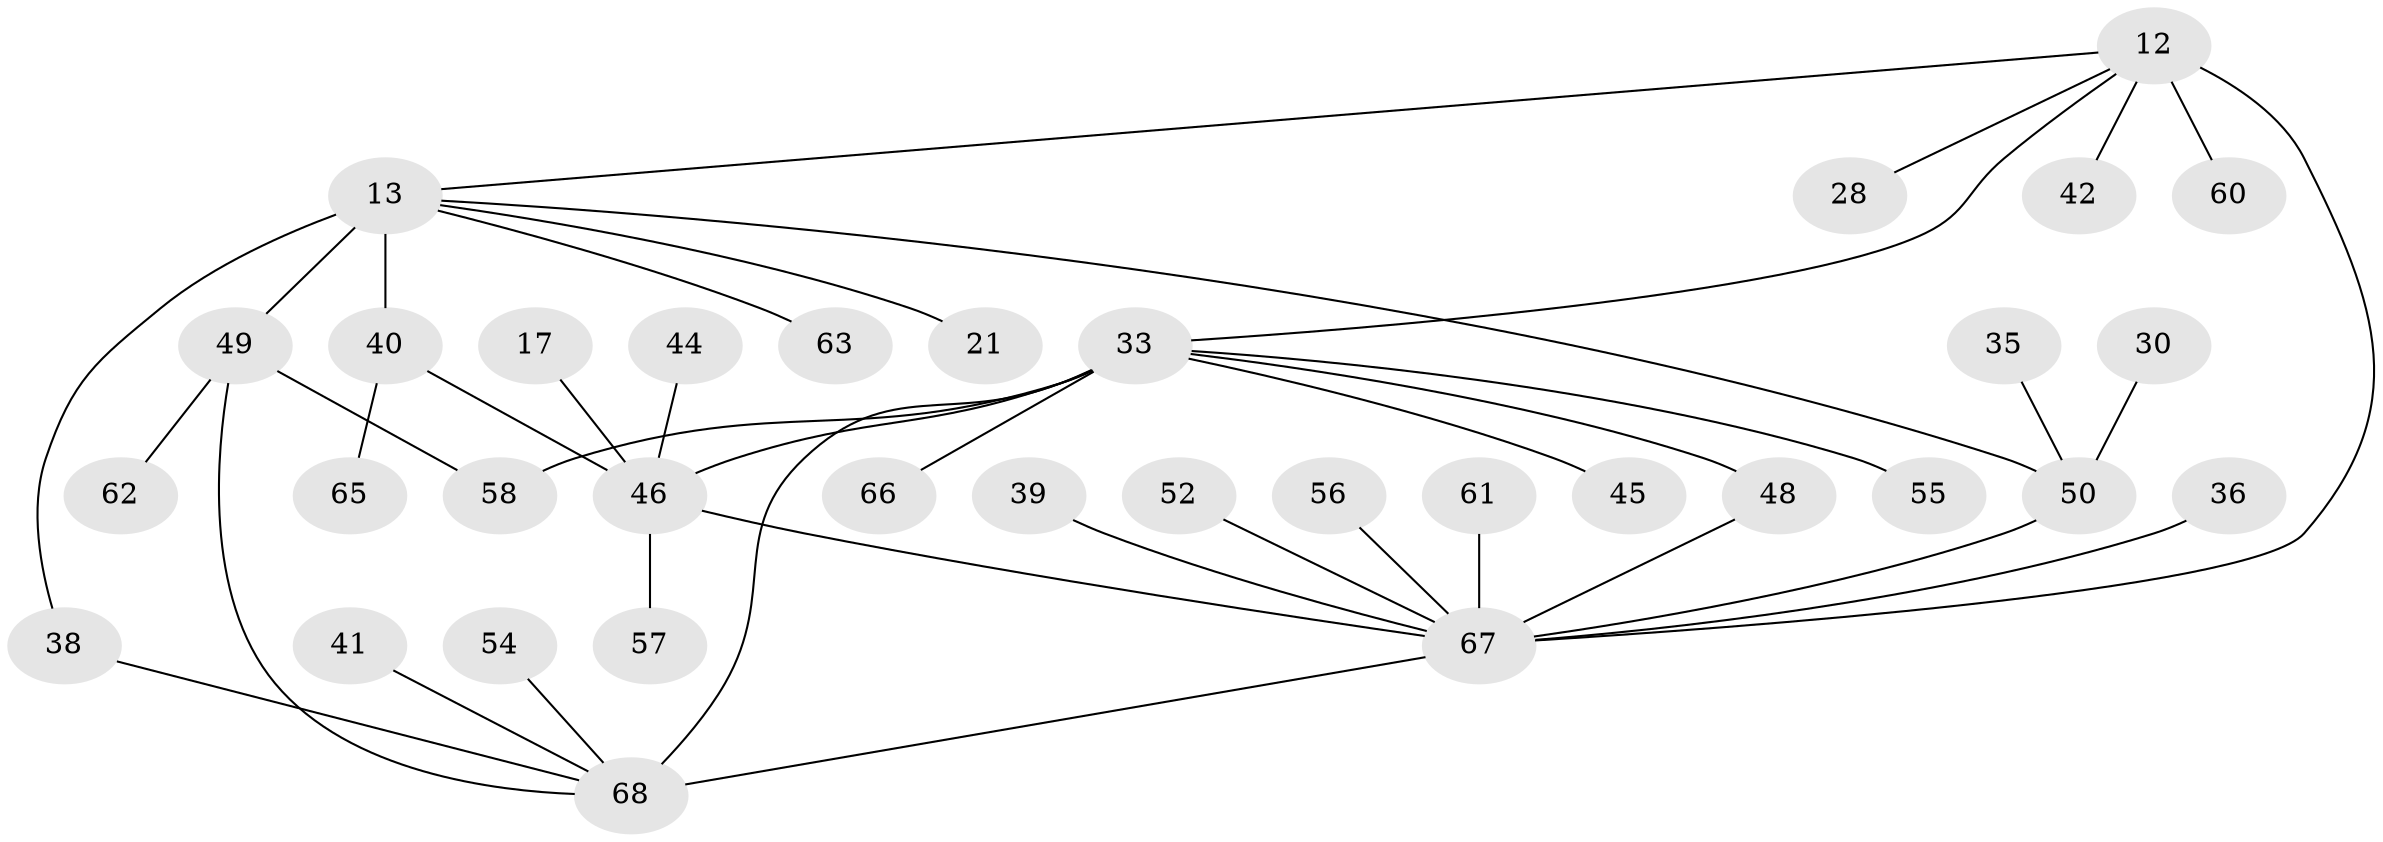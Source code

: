 // original degree distribution, {7: 0.014705882352941176, 4: 0.014705882352941176, 8: 0.058823529411764705, 9: 0.029411764705882353, 6: 0.014705882352941176, 5: 0.04411764705882353, 3: 0.029411764705882353, 11: 0.014705882352941176, 2: 0.2647058823529412, 1: 0.5147058823529411}
// Generated by graph-tools (version 1.1) at 2025/57/03/04/25 21:57:40]
// undirected, 34 vertices, 41 edges
graph export_dot {
graph [start="1"]
  node [color=gray90,style=filled];
  12 [super="+10"];
  13;
  17;
  21;
  28;
  30;
  33 [super="+32"];
  35;
  36;
  38;
  39;
  40 [super="+8"];
  41 [super="+31"];
  42;
  44;
  45;
  46 [super="+9"];
  48 [super="+23"];
  49 [super="+16+15+20+43"];
  50 [super="+3+22+26"];
  52;
  54 [super="+24"];
  55;
  56;
  57;
  58 [super="+47+51"];
  60 [super="+27"];
  61;
  62 [super="+59"];
  63;
  65 [super="+18"];
  66;
  67 [super="+34+64"];
  68 [super="+4+37"];
  12 -- 28;
  12 -- 42;
  12 -- 13;
  12 -- 60;
  12 -- 67 [weight=3];
  12 -- 33;
  13 -- 21;
  13 -- 38;
  13 -- 40 [weight=2];
  13 -- 63;
  13 -- 50;
  13 -- 49 [weight=2];
  17 -- 46;
  30 -- 50;
  33 -- 66;
  33 -- 68 [weight=2];
  33 -- 45;
  33 -- 46 [weight=2];
  33 -- 48;
  33 -- 55;
  33 -- 58;
  35 -- 50;
  36 -- 67;
  38 -- 68;
  39 -- 67;
  40 -- 46 [weight=2];
  40 -- 65;
  41 -- 68;
  44 -- 46;
  46 -- 57;
  46 -- 67 [weight=2];
  48 -- 67;
  49 -- 68;
  49 -- 58;
  49 -- 62;
  50 -- 67 [weight=2];
  52 -- 67;
  54 -- 68;
  56 -- 67;
  61 -- 67;
  67 -- 68 [weight=2];
}
